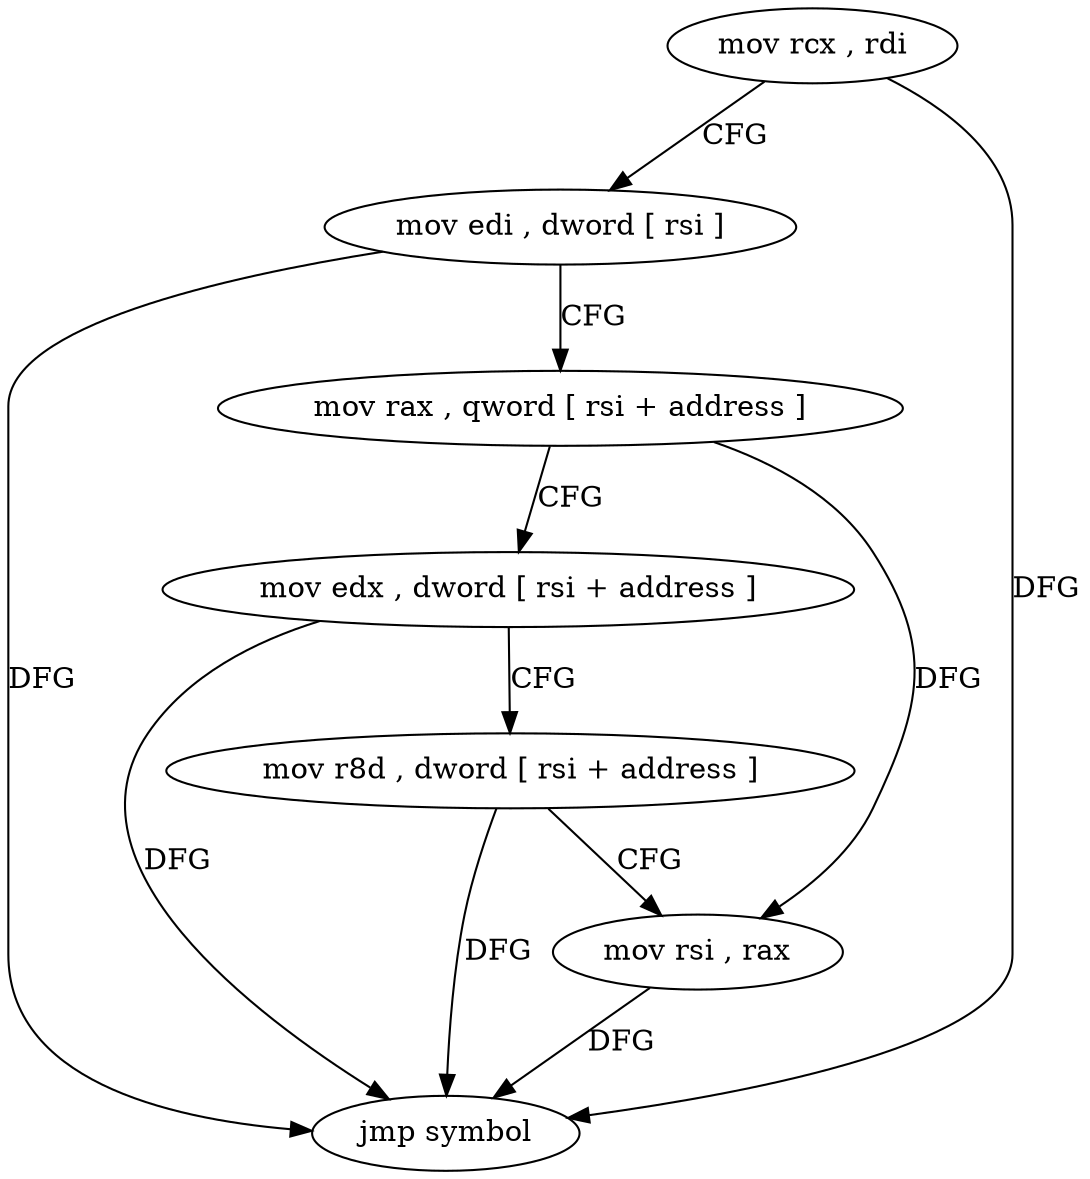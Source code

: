 digraph "func" {
"4229680" [label = "mov rcx , rdi" ]
"4229683" [label = "mov edi , dword [ rsi ]" ]
"4229685" [label = "mov rax , qword [ rsi + address ]" ]
"4229689" [label = "mov edx , dword [ rsi + address ]" ]
"4229692" [label = "mov r8d , dword [ rsi + address ]" ]
"4229696" [label = "mov rsi , rax" ]
"4229699" [label = "jmp symbol" ]
"4229680" -> "4229683" [ label = "CFG" ]
"4229680" -> "4229699" [ label = "DFG" ]
"4229683" -> "4229685" [ label = "CFG" ]
"4229683" -> "4229699" [ label = "DFG" ]
"4229685" -> "4229689" [ label = "CFG" ]
"4229685" -> "4229696" [ label = "DFG" ]
"4229689" -> "4229692" [ label = "CFG" ]
"4229689" -> "4229699" [ label = "DFG" ]
"4229692" -> "4229696" [ label = "CFG" ]
"4229692" -> "4229699" [ label = "DFG" ]
"4229696" -> "4229699" [ label = "DFG" ]
}
